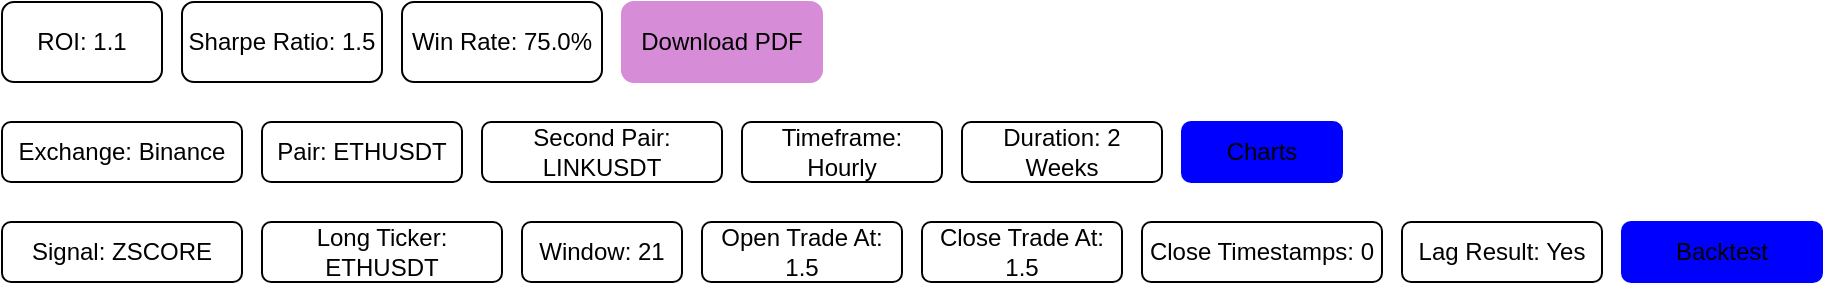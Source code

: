 <mxfile version="24.2.5" type="device">
  <diagram name="Seite-1" id="DFggoNmNVaZoQejzeXET">
    <mxGraphModel dx="1060" dy="808" grid="1" gridSize="10" guides="1" tooltips="1" connect="1" arrows="1" fold="1" page="1" pageScale="1" pageWidth="827" pageHeight="1169" math="0" shadow="0">
      <root>
        <mxCell id="0" />
        <mxCell id="1" parent="0" />
        <mxCell id="2" value="ROI: 1.1" style="rounded=1;whiteSpace=wrap;html=1;" vertex="1" parent="1">
          <mxGeometry x="20" y="20" width="80" height="40" as="geometry" />
        </mxCell>
        <mxCell id="3" value="Sharpe Ratio: 1.5" style="rounded=1;whiteSpace=wrap;html=1;" vertex="1" parent="1">
          <mxGeometry x="110" y="20" width="100" height="40" as="geometry" />
        </mxCell>
        <mxCell id="4" value="Win Rate: 75.0%" style="rounded=1;whiteSpace=wrap;html=1;" vertex="1" parent="1">
          <mxGeometry x="220" y="20" width="100" height="40" as="geometry" />
        </mxCell>
        <mxCell id="5" value="Download PDF" style="shape=rect;rounded=1;whiteSpace=wrap;html=1;strokeColor=#d68cd6;fillColor=#d68cd6;" vertex="1" parent="1">
          <mxGeometry x="330" y="20" width="100" height="40" as="geometry" />
        </mxCell>
        <mxCell id="6" value="Exchange: Binance" style="rounded=1;whiteSpace=wrap;html=1;" vertex="1" parent="1">
          <mxGeometry x="20" y="80" width="120" height="30" as="geometry" />
        </mxCell>
        <mxCell id="7" value="Pair: ETHUSDT" style="rounded=1;whiteSpace=wrap;html=1;" vertex="1" parent="1">
          <mxGeometry x="150" y="80" width="100" height="30" as="geometry" />
        </mxCell>
        <mxCell id="8" value="Second Pair: LINKUSDT" style="rounded=1;whiteSpace=wrap;html=1;" vertex="1" parent="1">
          <mxGeometry x="260" y="80" width="120" height="30" as="geometry" />
        </mxCell>
        <mxCell id="9" value="Timeframe: Hourly" style="rounded=1;whiteSpace=wrap;html=1;" vertex="1" parent="1">
          <mxGeometry x="390" y="80" width="100" height="30" as="geometry" />
        </mxCell>
        <mxCell id="10" value="Duration: 2 Weeks" style="rounded=1;whiteSpace=wrap;html=1;" vertex="1" parent="1">
          <mxGeometry x="500" y="80" width="100" height="30" as="geometry" />
        </mxCell>
        <mxCell id="11" value="Charts" style="shape=rect;rounded=1;whiteSpace=wrap;html=1;strokeColor=#0000FF;fillColor=#0000FF;" vertex="1" parent="1">
          <mxGeometry x="610" y="80" width="80" height="30" as="geometry" />
        </mxCell>
        <mxCell id="12" value="Signal: ZSCORE" style="rounded=1;whiteSpace=wrap;html=1;" vertex="1" parent="1">
          <mxGeometry x="20" y="130" width="120" height="30" as="geometry" />
        </mxCell>
        <mxCell id="13" value="Long Ticker: ETHUSDT" style="rounded=1;whiteSpace=wrap;html=1;" vertex="1" parent="1">
          <mxGeometry x="150" y="130" width="120" height="30" as="geometry" />
        </mxCell>
        <mxCell id="14" value="Window: 21" style="rounded=1;whiteSpace=wrap;html=1;" vertex="1" parent="1">
          <mxGeometry x="280" y="130" width="80" height="30" as="geometry" />
        </mxCell>
        <mxCell id="15" value="Open Trade At: 1.5" style="rounded=1;whiteSpace=wrap;html=1;" vertex="1" parent="1">
          <mxGeometry x="370" y="130" width="100" height="30" as="geometry" />
        </mxCell>
        <mxCell id="16" value="Close Trade At: 1.5" style="rounded=1;whiteSpace=wrap;html=1;" vertex="1" parent="1">
          <mxGeometry x="480" y="130" width="100" height="30" as="geometry" />
        </mxCell>
        <mxCell id="17" value="Close Timestamps: 0" style="rounded=1;whiteSpace=wrap;html=1;" vertex="1" parent="1">
          <mxGeometry x="590" y="130" width="120" height="30" as="geometry" />
        </mxCell>
        <mxCell id="18" value="Lag Result: Yes" style="rounded=1;whiteSpace=wrap;html=1;" vertex="1" parent="1">
          <mxGeometry x="720" y="130" width="100" height="30" as="geometry" />
        </mxCell>
        <mxCell id="19" value="Backtest" style="shape=rect;rounded=1;whiteSpace=wrap;html=1;strokeColor=#0000FF;fillColor=#0000FF;" vertex="1" parent="1">
          <mxGeometry x="830" y="130" width="100" height="30" as="geometry" />
        </mxCell>
      </root>
    </mxGraphModel>
  </diagram>
</mxfile>
